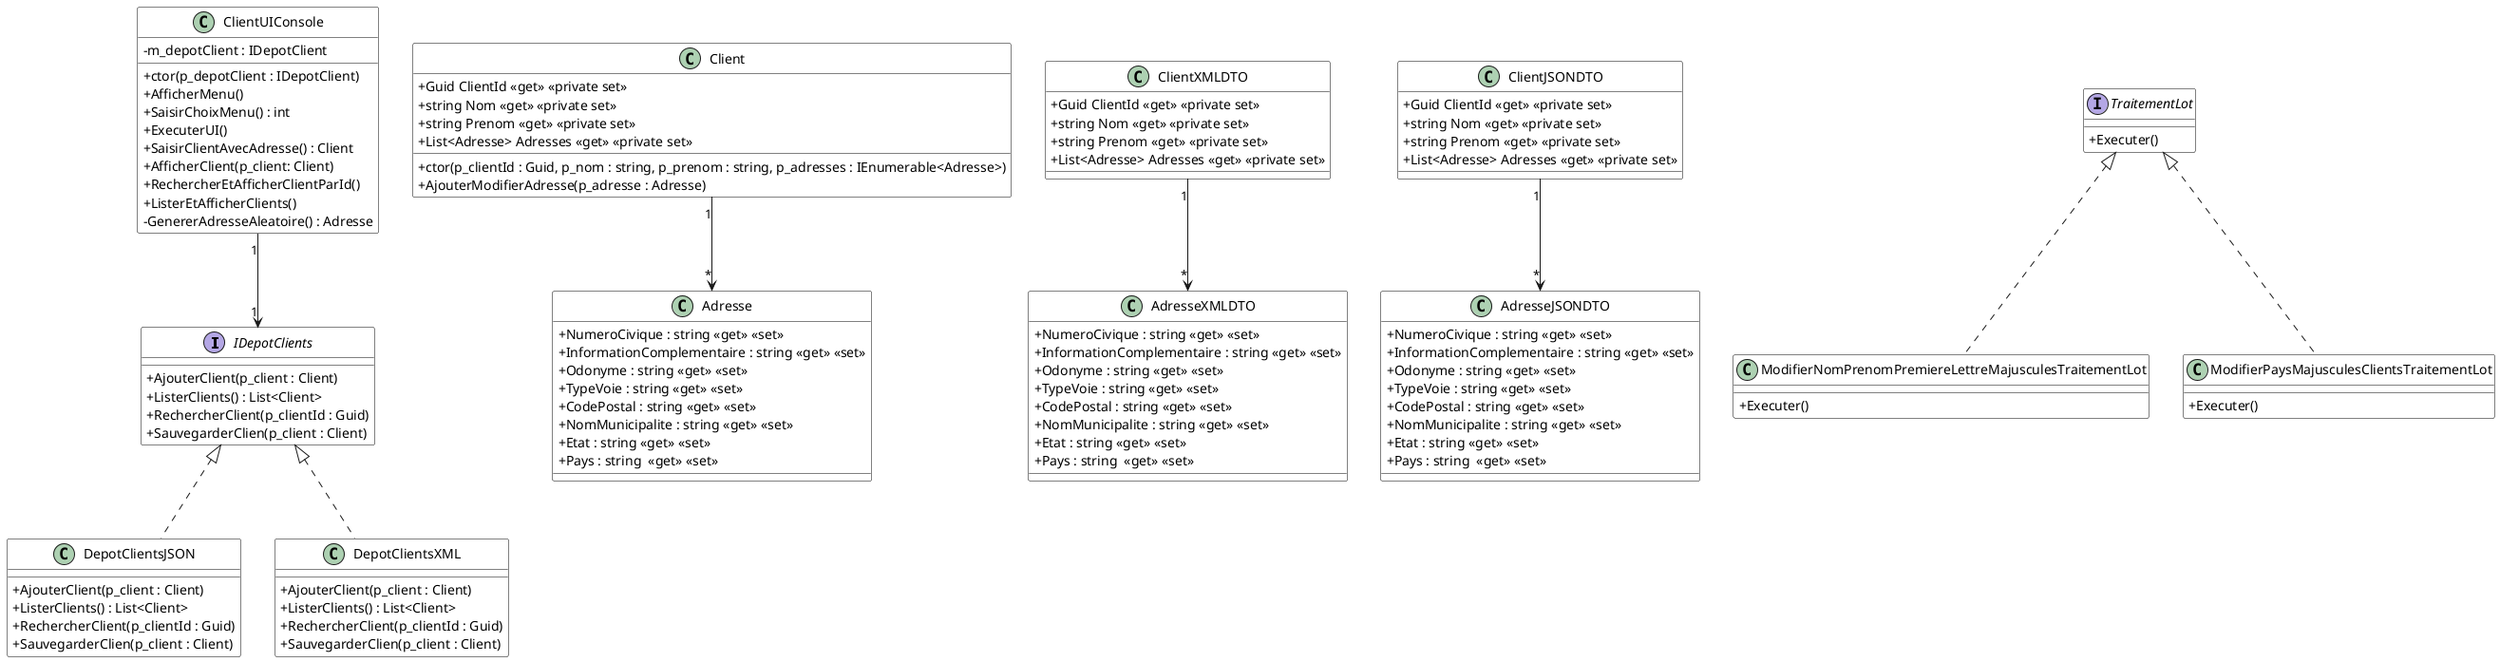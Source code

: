 @startuml DiagClassesClients

skinparam classAttributeIconSize 0
skinparam class {
    BackgroundColor White
    BorderColor #000
}

IDepotClients <|.. DepotClientsJSON
IDepotClients <|.. DepotClientsXML
Client "1" --> "*" Adresse
ClientXMLDTO "1" --> "*" AdresseXMLDTO
ClientJSONDTO "1" --> "*" AdresseJSONDTO
ClientUIConsole "1" --> "1" IDepotClients

TraitementLot <|.. ModifierNomPrenomPremiereLettreMajusculesTraitementLot
TraitementLot <|.. ModifierPaysMajusculesClientsTraitementLot


interface IDepotClients {
    + AjouterClient(p_client : Client)
    + ListerClients() : List<Client>
    + RechercherClient(p_clientId : Guid)
    + SauvegarderClien(p_client : Client)
}

class DepotClientsXML {
    + AjouterClient(p_client : Client)
    + ListerClients() : List<Client>
    + RechercherClient(p_clientId : Guid)
    + SauvegarderClien(p_client : Client)
}

class DepotClientsJSON {
    + AjouterClient(p_client : Client)
    + ListerClients() : List<Client>
    + RechercherClient(p_clientId : Guid)
    + SauvegarderClien(p_client : Client)
}

class Client {
    + ctor(p_clientId : Guid, p_nom : string, p_prenom : string, p_adresses : IEnumerable<Adresse>)
    + Guid ClientId <<get>> <<private set>>
    + string Nom <<get>> <<private set>>
    + string Prenom <<get>> <<private set>>
    + List<Adresse> Adresses <<get>> <<private set>>
    + AjouterModifierAdresse(p_adresse : Adresse)
}

class ClientJSONDTO {
    + Guid ClientId <<get>> <<private set>>
    + string Nom <<get>> <<private set>>
    + string Prenom <<get>> <<private set>>
    + List<Adresse> Adresses <<get>> <<private set>>
}

class ClientXMLDTO {
    + Guid ClientId <<get>> <<private set>>
    + string Nom <<get>> <<private set>>
    + string Prenom <<get>> <<private set>>
    + List<Adresse> Adresses <<get>> <<private set>>
}

class Adresse {
    + NumeroCivique : string <<get>> <<set>>
    + InformationComplementaire : string <<get>> <<set>>
    + Odonyme : string <<get>> <<set>>
    + TypeVoie : string <<get>> <<set>>
    + CodePostal : string <<get>> <<set>>
    + NomMunicipalite : string <<get>> <<set>>
    + Etat : string <<get>> <<set>>
    + Pays : string  <<get>> <<set>>
}

class AdresseXMLDTO {
    + NumeroCivique : string <<get>> <<set>>
    + InformationComplementaire : string <<get>> <<set>>
    + Odonyme : string <<get>> <<set>>
    + TypeVoie : string <<get>> <<set>>
    + CodePostal : string <<get>> <<set>>
    + NomMunicipalite : string <<get>> <<set>>
    + Etat : string <<get>> <<set>>
    + Pays : string  <<get>> <<set>>
}

class AdresseJSONDTO {
    + NumeroCivique : string <<get>> <<set>>
    + InformationComplementaire : string <<get>> <<set>>
    + Odonyme : string <<get>> <<set>>
    + TypeVoie : string <<get>> <<set>>
    + CodePostal : string <<get>> <<set>>
    + NomMunicipalite : string <<get>> <<set>>
    + Etat : string <<get>> <<set>>
    + Pays : string  <<get>> <<set>>
}

class ClientUIConsole {
    - m_depotClient : IDepotClient
    + ctor(p_depotClient : IDepotClient)
    + AfficherMenu()
    + SaisirChoixMenu() : int
    + ExecuterUI()
    + SaisirClientAvecAdresse() : Client
    + AfficherClient(p_client: Client)
    + RechercherEtAfficherClientParId()
    + ListerEtAfficherClients()
    - GenererAdresseAleatoire() : Adresse
}

interface TraitementLot {
    + Executer()
}

class ModifierNomPrenomPremiereLettreMajusculesTraitementLot {
       + Executer()
}

class ModifierPaysMajusculesClientsTraitementLot {
    + Executer()
}
@enduml